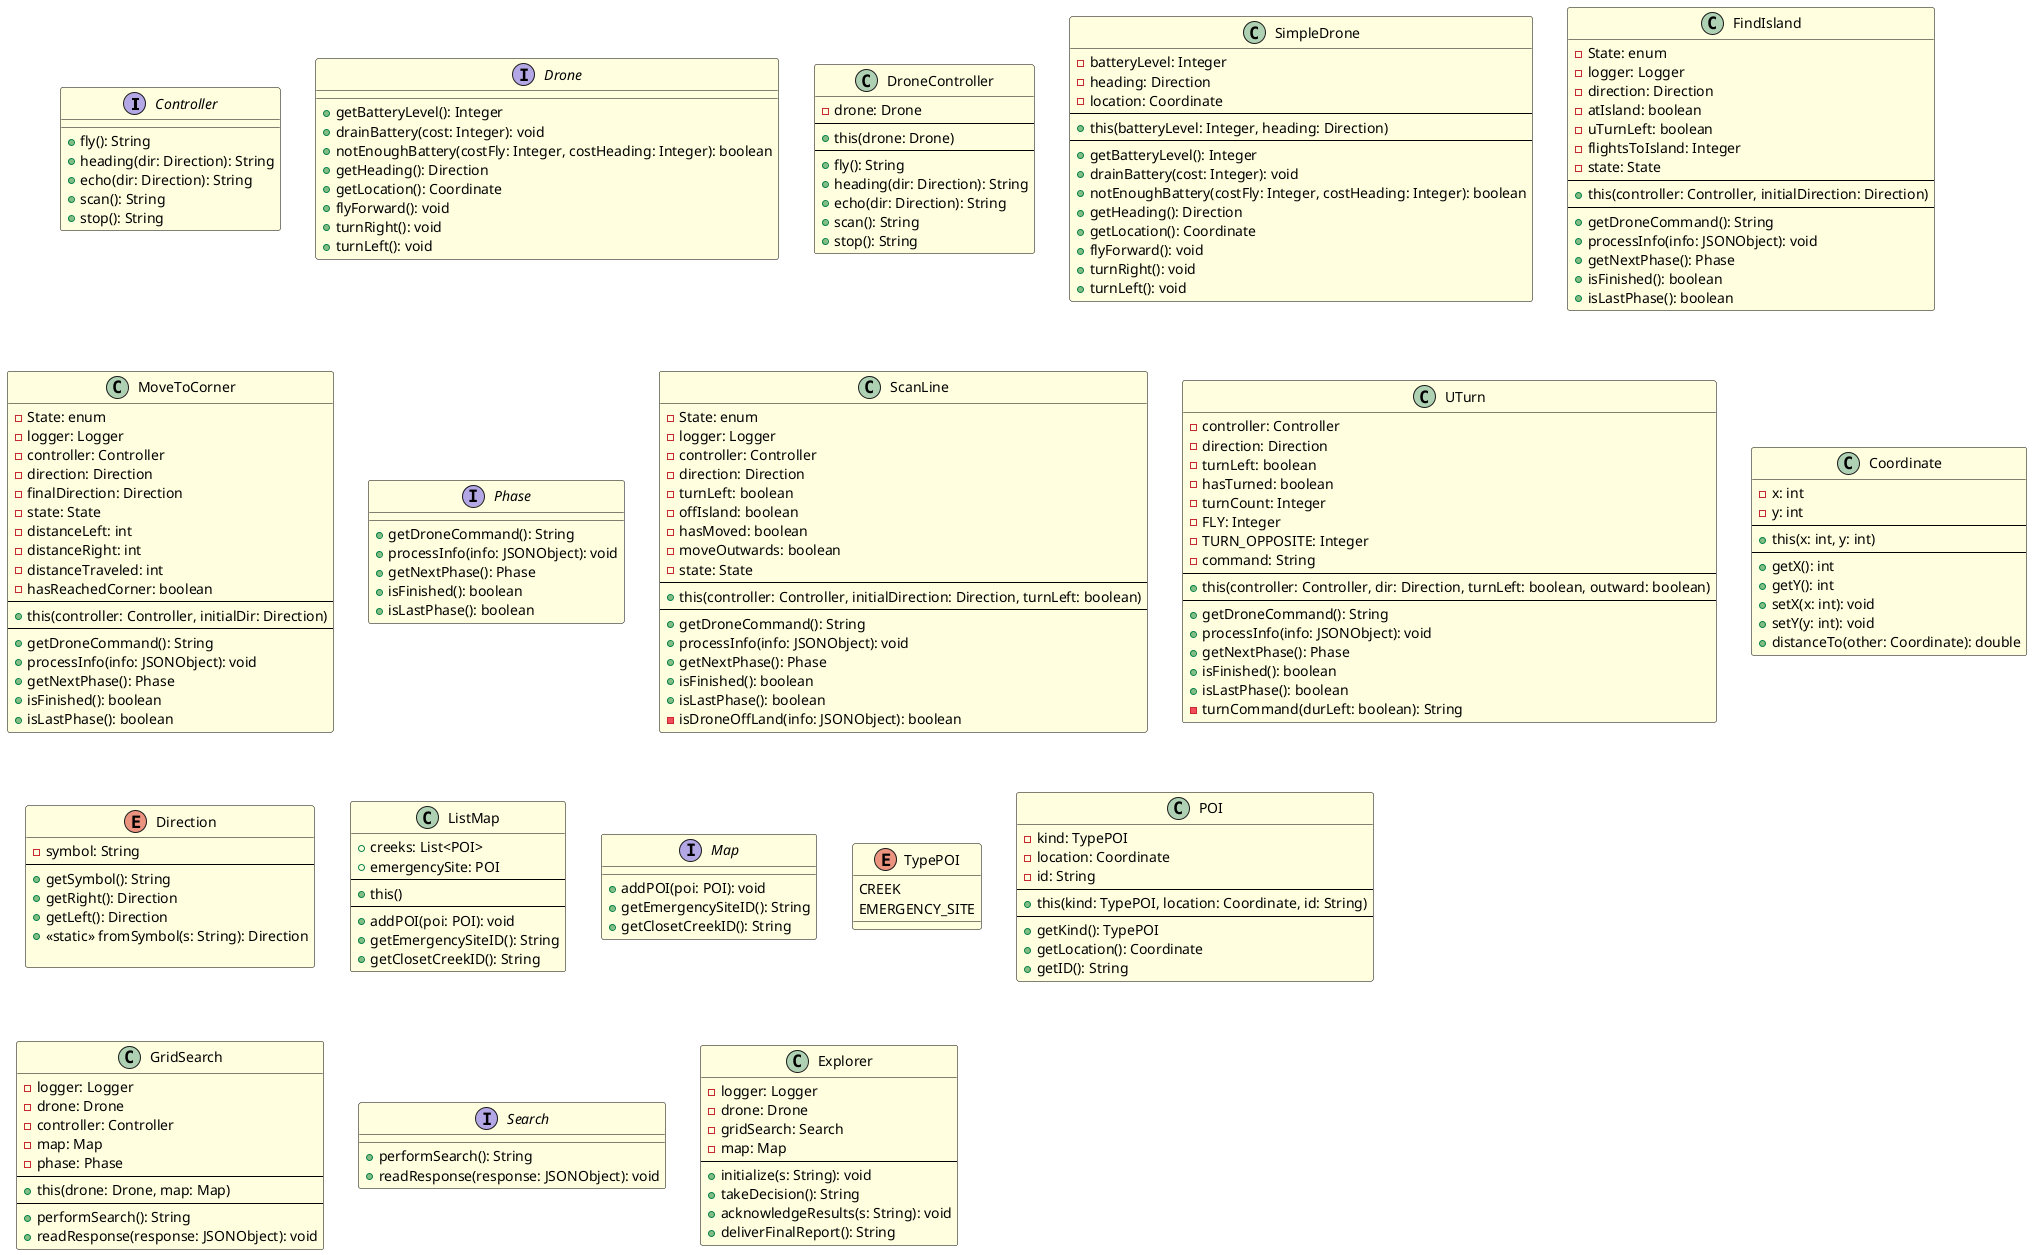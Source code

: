 @startuml A2

!define MyTheme
skinparam class {
    BackgroundColor #LightYellow
    BorderColor #000000
    FontColor #000000
}

skinparam stereotypeCBackgroundColor #LightYellow
skinparam stereotypeCBorderColor #000000
skinparam stereotypeCFontColor #000000

interface Controller {
  + fly(): String
  + heading(dir: Direction): String
  + echo(dir: Direction): String
  + scan(): String
  + stop(): String
  
}

interface Drone {
  + getBatteryLevel(): Integer
  + drainBattery(cost: Integer): void
  + notEnoughBattery(costFly: Integer, costHeading: Integer): boolean
  + getHeading(): Direction
  + getLocation(): Coordinate
  + flyForward(): void
  + turnRight(): void
  + turnLeft(): void
}

class DroneController {
  - drone: Drone
  --
  + this(drone: Drone)
  --
  + fly(): String
  + heading(dir: Direction): String
  + echo(dir: Direction): String
  + scan(): String
  + stop(): String
}

class SimpleDrone {
  - batteryLevel: Integer
  - heading: Direction
  - location: Coordinate
  --
  + this(batteryLevel: Integer, heading: Direction)
  --
  + getBatteryLevel(): Integer
  + drainBattery(cost: Integer): void
  + notEnoughBattery(costFly: Integer, costHeading: Integer): boolean
  + getHeading(): Direction
  + getLocation(): Coordinate
  + flyForward(): void
  + turnRight(): void
  + turnLeft(): void
}

class FindIsland {
    - State: enum
    - logger: Logger
    - direction: Direction
    - atIsland: boolean
    - uTurnLeft: boolean
    - flightsToIsland: Integer
    - state: State
    --
    + this(controller: Controller, initialDirection: Direction)
    --
    + getDroneCommand(): String
    + processInfo(info: JSONObject): void
    + getNextPhase(): Phase
    + isFinished(): boolean
    + isLastPhase(): boolean
}

class MoveToCorner {
    - State: enum
    - logger: Logger
    - controller: Controller
    - direction: Direction
    - finalDirection: Direction
    - state: State
    - distanceLeft: int
    - distanceRight: int
    - distanceTraveled: int
    - hasReachedCorner: boolean
    --
    + this(controller: Controller, initialDir: Direction)
    --
    + getDroneCommand(): String
    + processInfo(info: JSONObject): void
    + getNextPhase(): Phase
    + isFinished(): boolean
    + isLastPhase(): boolean
}

interface Phase {
    + getDroneCommand(): String
    + processInfo(info: JSONObject): void
    + getNextPhase(): Phase
    + isFinished(): boolean
    + isLastPhase(): boolean
}

class ScanLine {
    - State: enum
    - logger: Logger
    - controller: Controller
    - direction: Direction
    - turnLeft: boolean
    - offIsland: boolean
    - hasMoved: boolean
    - moveOutwards: boolean
    - state: State
    --
    + this(controller: Controller, initialDirection: Direction, turnLeft: boolean)
    --
    + getDroneCommand(): String
    + processInfo(info: JSONObject): void
    + getNextPhase(): Phase
    + isFinished(): boolean
    + isLastPhase(): boolean
    - isDroneOffLand(info: JSONObject): boolean
}

class UTurn {
    - controller: Controller
    - direction: Direction
    - turnLeft: boolean
    - hasTurned: boolean
    - turnCount: Integer
    - FLY: Integer
    - TURN_OPPOSITE: Integer
    - command: String
    --
    + this(controller: Controller, dir: Direction, turnLeft: boolean, outward: boolean)
    --
    + getDroneCommand(): String
    + processInfo(info: JSONObject): void
    + getNextPhase(): Phase
    + isFinished(): boolean
    + isLastPhase(): boolean
    - turnCommand(durLeft: boolean): String
}


class Coordinate {
    - x: int
    - y: int
    --
    + this(x: int, y: int)
    --
    + getX(): int
    + getY(): int
    + setX(x: int): void
    + setY(y: int): void
    + distanceTo(other: Coordinate): double
}

enum Direction {
  - symbol: String
  --
  + getSymbol(): String
  + getRight(): Direction
  + getLeft(): Direction
  + <<static>> fromSymbol(s: String): Direction
  
}

class ListMap {
    + creeks: List<POI>
    + emergencySite: POI
    --
    + this()
    --
    + addPOI(poi: POI): void
    + getEmergencySiteID(): String
    + getClosetCreekID(): String
}

interface Map {
    + addPOI(poi: POI): void
    + getEmergencySiteID(): String
    + getClosetCreekID(): String
}

enum TypePOI {
  CREEK
  EMERGENCY_SITE
}

class POI {
  - kind: TypePOI
  - location: Coordinate
  - id: String
  --
  + this(kind: TypePOI, location: Coordinate, id: String)
  --
  + getKind(): TypePOI
  + getLocation(): Coordinate
  + getID(): String
}

class GridSearch {
  - logger: Logger
  - drone: Drone
  - controller: Controller
  - map: Map
  - phase: Phase
  --
  + this(drone: Drone, map: Map)
  --
  + performSearch(): String
  + readResponse(response: JSONObject): void
}

interface Search {
  + performSearch(): String
  + readResponse(response: JSONObject): void
}

class Explorer {
  - logger: Logger
  - drone: Drone
  - gridSearch: Search
  - map: Map
  --
  + initialize(s: String): void
  + takeDecision(): String
  + acknowledgeResults(s: String): void
  + deliverFinalReport(): String
}
' Search <|.. GridSearch
' Coordinate --o Drone
' Coordinate --o POI
' DroneController --* Drone
' POI --* Map

' Drone --o GridSearch
' DroneController --o GridSearch

' GridSearch --* Explorer

' Direction --* Drone

' Direction -- DroneController

' GridSearch -- Map

' TypePOI -- POI
@enduml